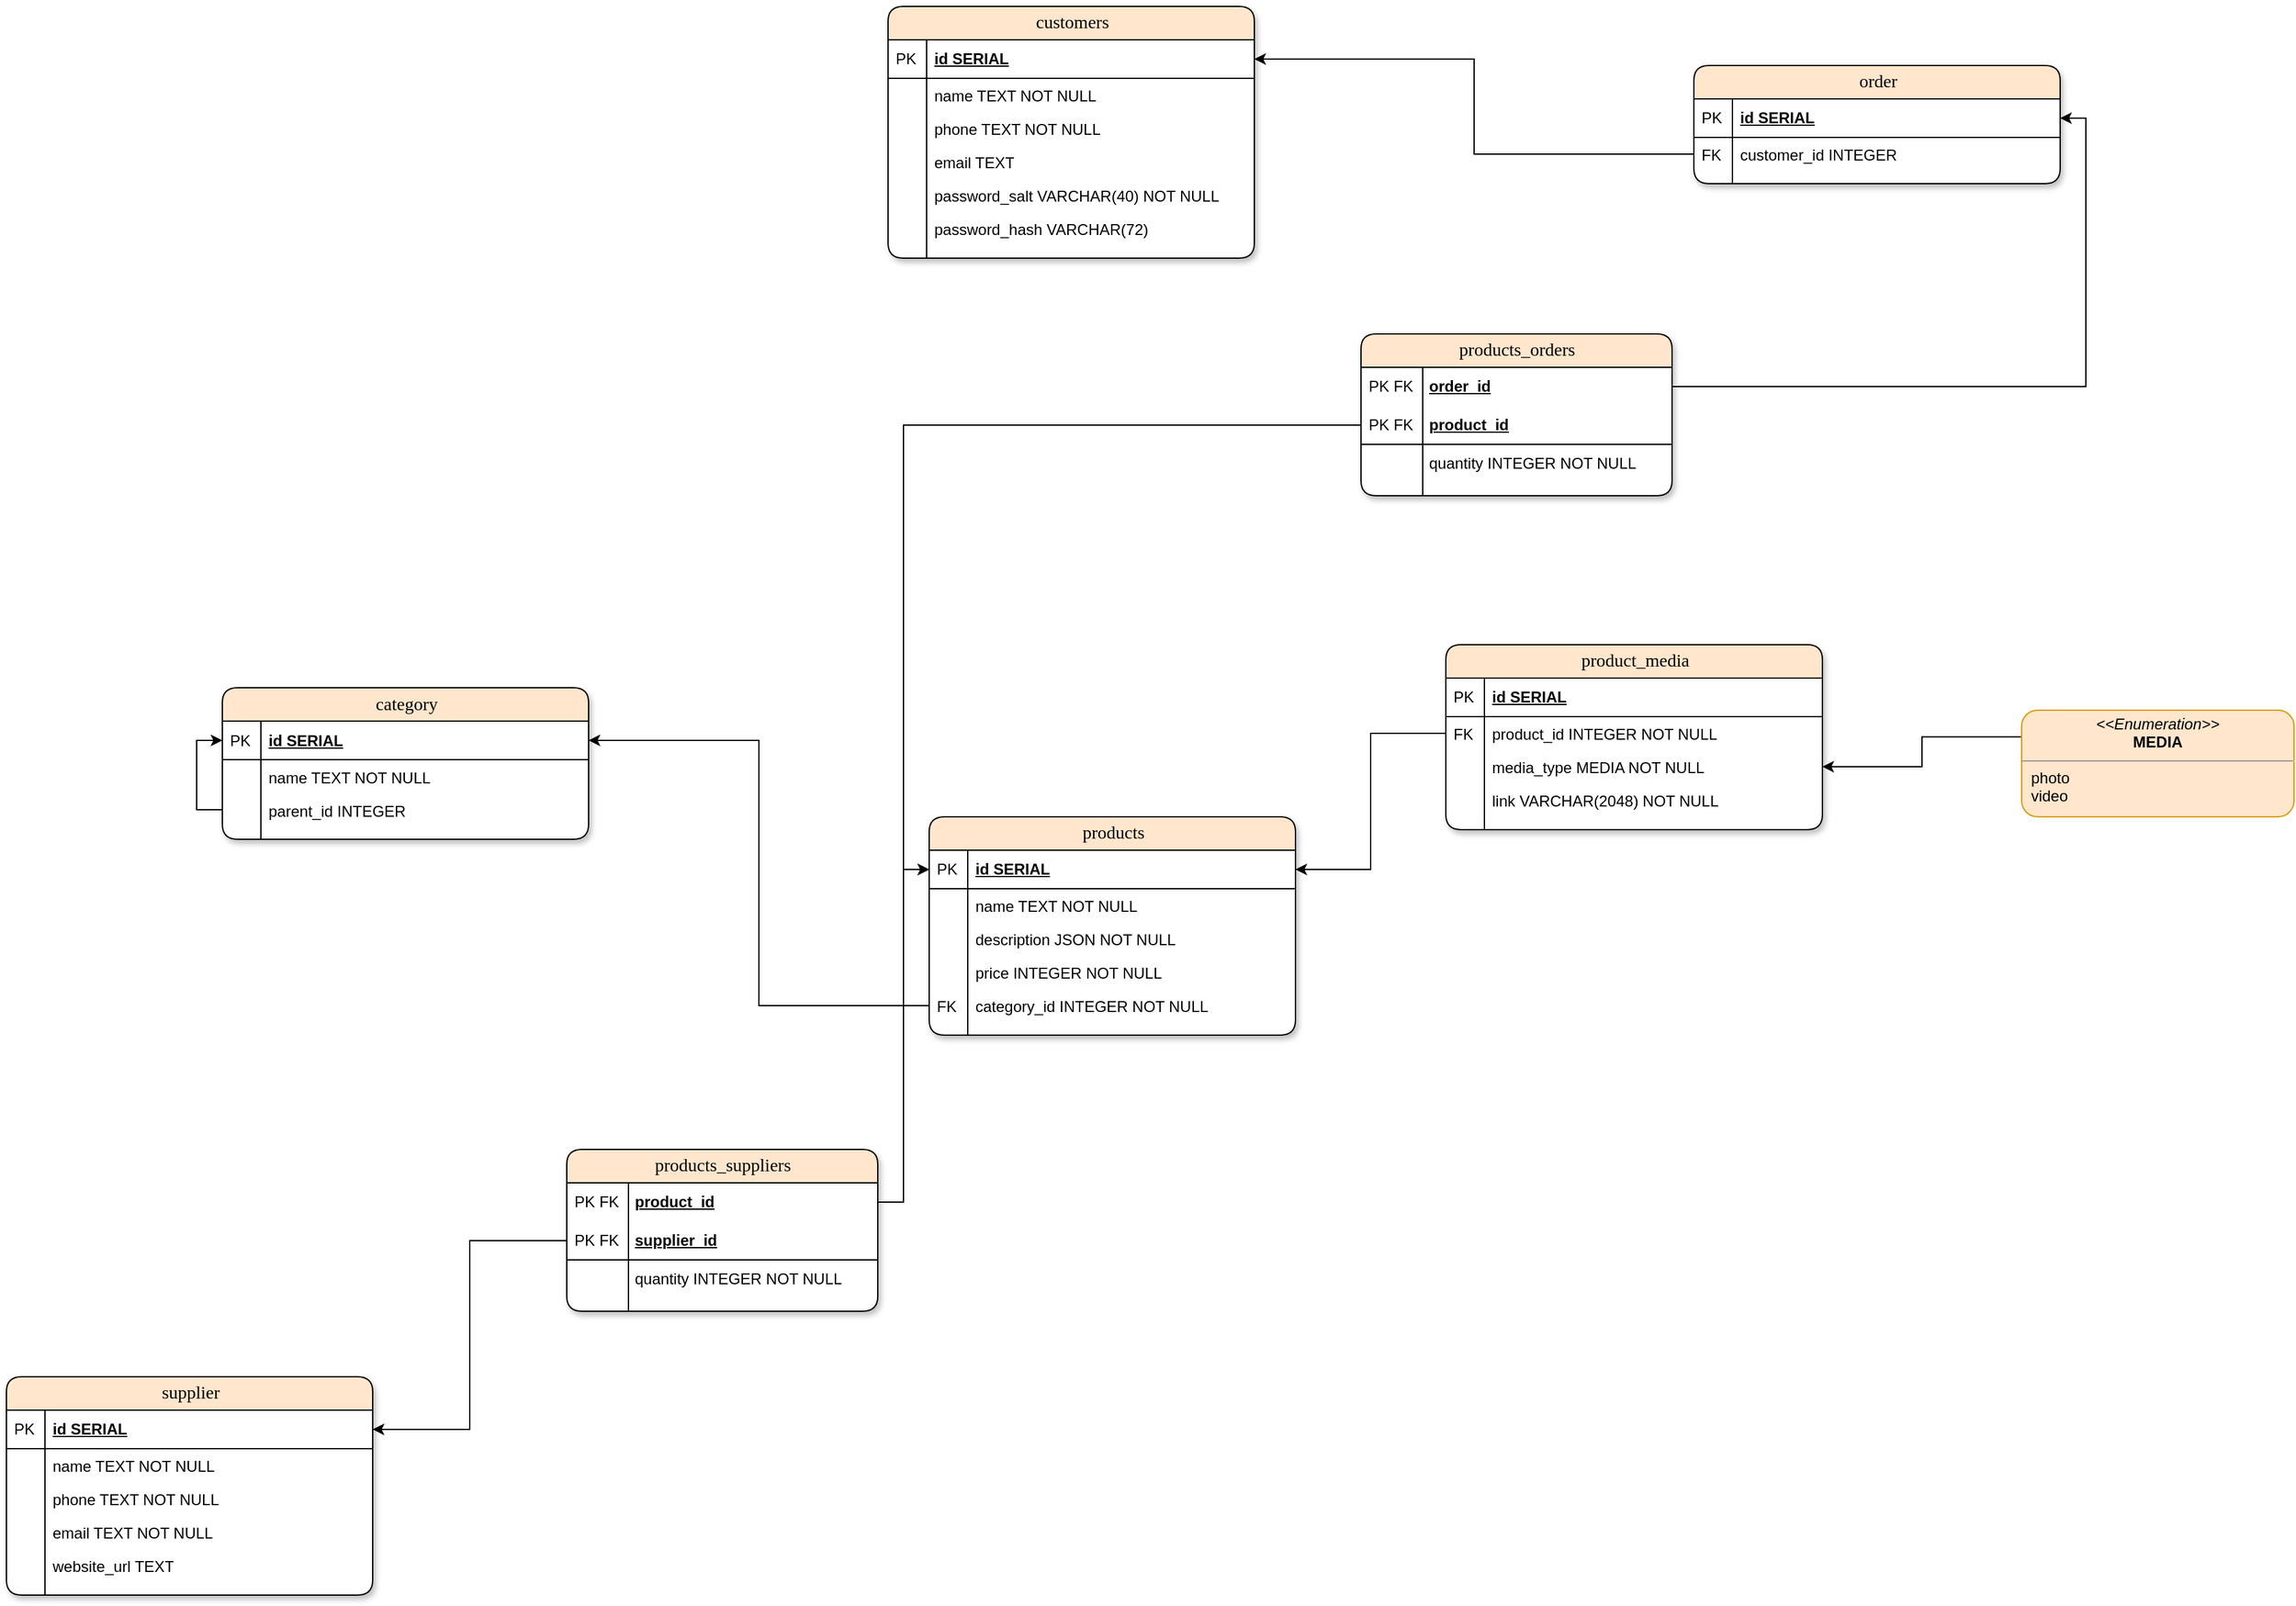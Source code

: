 <mxfile version="15.8.6" type="github">
  <diagram name="Page-1" id="e56a1550-8fbb-45ad-956c-1786394a9013">
    <mxGraphModel dx="1554" dy="946" grid="0" gridSize="10" guides="1" tooltips="1" connect="1" arrows="1" fold="1" page="1" pageScale="1" pageWidth="2000" pageHeight="2000" background="none" math="0" shadow="0">
      <root>
        <mxCell id="0" />
        <mxCell id="1" parent="0" />
        <mxCell id="2e49270ec7c68f3f-80" value="products" style="swimlane;html=1;fontStyle=0;childLayout=stackLayout;horizontal=1;startSize=26;fillColor=#ffe6cc;horizontalStack=0;resizeParent=1;resizeLast=0;collapsible=1;marginBottom=0;swimlaneFillColor=#ffffff;align=center;shadow=1;comic=0;labelBackgroundColor=none;strokeWidth=1;fontFamily=Verdana;fontSize=14;strokeColor=default;rounded=1;sketch=0;glass=0;swimlaneLine=1;" parent="1" vertex="1">
          <mxGeometry x="755" y="721" width="285" height="170" as="geometry" />
        </mxCell>
        <mxCell id="2e49270ec7c68f3f-81" value="id SERIAL" style="shape=partialRectangle;top=0;left=0;right=0;bottom=1;html=1;align=left;verticalAlign=middle;fillColor=none;spacingLeft=34;spacingRight=4;whiteSpace=wrap;overflow=hidden;rotatable=0;points=[[0,0.5],[1,0.5]];portConstraint=eastwest;dropTarget=0;fontStyle=5;rounded=1;" parent="2e49270ec7c68f3f-80" vertex="1">
          <mxGeometry y="26" width="285" height="30" as="geometry" />
        </mxCell>
        <mxCell id="2e49270ec7c68f3f-82" value="PK" style="shape=partialRectangle;top=0;left=0;bottom=0;html=1;fillColor=none;align=left;verticalAlign=middle;spacingLeft=4;spacingRight=4;whiteSpace=wrap;overflow=hidden;rotatable=0;points=[];portConstraint=eastwest;part=1;rounded=1;" parent="2e49270ec7c68f3f-81" vertex="1" connectable="0">
          <mxGeometry width="30" height="30" as="geometry" />
        </mxCell>
        <mxCell id="2e49270ec7c68f3f-83" value="name TEXT NOT NULL" style="shape=partialRectangle;top=0;left=0;right=0;bottom=0;html=1;align=left;verticalAlign=top;fillColor=none;spacingLeft=34;spacingRight=4;whiteSpace=wrap;overflow=hidden;rotatable=0;points=[[0,0.5],[1,0.5]];portConstraint=eastwest;dropTarget=0;rounded=1;" parent="2e49270ec7c68f3f-80" vertex="1">
          <mxGeometry y="56" width="285" height="26" as="geometry" />
        </mxCell>
        <mxCell id="2e49270ec7c68f3f-84" value="" style="shape=partialRectangle;top=0;left=0;bottom=0;html=1;fillColor=none;align=left;verticalAlign=top;spacingLeft=4;spacingRight=4;whiteSpace=wrap;overflow=hidden;rotatable=0;points=[];portConstraint=eastwest;part=1;rounded=1;" parent="2e49270ec7c68f3f-83" vertex="1" connectable="0">
          <mxGeometry width="30" height="26" as="geometry" />
        </mxCell>
        <mxCell id="2e49270ec7c68f3f-85" value="description JSON NOT NULL" style="shape=partialRectangle;top=0;left=0;right=0;bottom=0;html=1;align=left;verticalAlign=top;fillColor=none;spacingLeft=34;spacingRight=4;whiteSpace=wrap;overflow=hidden;rotatable=0;points=[[0,0.5],[1,0.5]];portConstraint=eastwest;dropTarget=0;rounded=1;" parent="2e49270ec7c68f3f-80" vertex="1">
          <mxGeometry y="82" width="285" height="26" as="geometry" />
        </mxCell>
        <mxCell id="2e49270ec7c68f3f-86" value="" style="shape=partialRectangle;top=0;left=0;bottom=0;html=1;fillColor=none;align=left;verticalAlign=top;spacingLeft=4;spacingRight=4;whiteSpace=wrap;overflow=hidden;rotatable=0;points=[];portConstraint=eastwest;part=1;rounded=1;" parent="2e49270ec7c68f3f-85" vertex="1" connectable="0">
          <mxGeometry width="30" height="26" as="geometry" />
        </mxCell>
        <mxCell id="2e49270ec7c68f3f-87" value="price INTEGER NOT NULL" style="shape=partialRectangle;top=0;left=0;right=0;bottom=0;html=1;align=left;verticalAlign=top;fillColor=none;spacingLeft=34;spacingRight=4;whiteSpace=wrap;overflow=hidden;rotatable=0;points=[[0,0.5],[1,0.5]];portConstraint=eastwest;dropTarget=0;rounded=1;" parent="2e49270ec7c68f3f-80" vertex="1">
          <mxGeometry y="108" width="285" height="26" as="geometry" />
        </mxCell>
        <mxCell id="2e49270ec7c68f3f-88" value="" style="shape=partialRectangle;top=0;left=0;bottom=0;html=1;fillColor=none;align=left;verticalAlign=top;spacingLeft=4;spacingRight=4;whiteSpace=wrap;overflow=hidden;rotatable=0;points=[];portConstraint=eastwest;part=1;rounded=1;" parent="2e49270ec7c68f3f-87" vertex="1" connectable="0">
          <mxGeometry width="30" height="26" as="geometry" />
        </mxCell>
        <mxCell id="dMUp6H3SG2-F3wlHeGuU-36" value="category_id INTEGER NOT NULL" style="shape=partialRectangle;top=0;left=0;right=0;bottom=0;html=1;align=left;verticalAlign=top;fillColor=none;spacingLeft=34;spacingRight=4;whiteSpace=wrap;overflow=hidden;rotatable=0;points=[[0,0.5],[1,0.5]];portConstraint=eastwest;dropTarget=0;rounded=1;" parent="2e49270ec7c68f3f-80" vertex="1">
          <mxGeometry y="134" width="285" height="26" as="geometry" />
        </mxCell>
        <mxCell id="dMUp6H3SG2-F3wlHeGuU-37" value="FK" style="shape=partialRectangle;top=0;left=0;bottom=0;html=1;fillColor=none;align=left;verticalAlign=top;spacingLeft=4;spacingRight=4;whiteSpace=wrap;overflow=hidden;rotatable=0;points=[];portConstraint=eastwest;part=1;rounded=1;" parent="dMUp6H3SG2-F3wlHeGuU-36" vertex="1" connectable="0">
          <mxGeometry width="30" height="26" as="geometry" />
        </mxCell>
        <mxCell id="2e49270ec7c68f3f-89" value="" style="shape=partialRectangle;top=0;left=0;right=0;bottom=0;html=1;align=left;verticalAlign=top;fillColor=none;spacingLeft=34;spacingRight=4;whiteSpace=wrap;overflow=hidden;rotatable=0;points=[[0,0.5],[1,0.5]];portConstraint=eastwest;dropTarget=0;rounded=1;" parent="2e49270ec7c68f3f-80" vertex="1">
          <mxGeometry y="160" width="285" height="10" as="geometry" />
        </mxCell>
        <mxCell id="2e49270ec7c68f3f-90" value="" style="shape=partialRectangle;top=0;left=0;bottom=0;html=1;fillColor=none;align=left;verticalAlign=top;spacingLeft=4;spacingRight=4;whiteSpace=wrap;overflow=hidden;rotatable=0;points=[];portConstraint=eastwest;part=1;rounded=1;" parent="2e49270ec7c68f3f-89" vertex="1" connectable="0">
          <mxGeometry width="30" height="10" as="geometry" />
        </mxCell>
        <mxCell id="dMUp6H3SG2-F3wlHeGuU-1" value="product_media" style="swimlane;html=1;fontStyle=0;childLayout=stackLayout;horizontal=1;startSize=26;fillColor=#ffe6cc;horizontalStack=0;resizeParent=1;resizeLast=0;collapsible=1;marginBottom=0;swimlaneFillColor=#ffffff;align=center;shadow=1;comic=0;labelBackgroundColor=none;strokeWidth=1;fontFamily=Verdana;fontSize=14;strokeColor=default;rounded=1;sketch=0;glass=0;swimlaneLine=1;" parent="1" vertex="1">
          <mxGeometry x="1157" y="587" width="293" height="144" as="geometry" />
        </mxCell>
        <mxCell id="dMUp6H3SG2-F3wlHeGuU-2" value="id SERIAL" style="shape=partialRectangle;top=0;left=0;right=0;bottom=1;html=1;align=left;verticalAlign=middle;fillColor=none;spacingLeft=34;spacingRight=4;whiteSpace=wrap;overflow=hidden;rotatable=0;points=[[0,0.5],[1,0.5]];portConstraint=eastwest;dropTarget=0;fontStyle=5;rounded=1;" parent="dMUp6H3SG2-F3wlHeGuU-1" vertex="1">
          <mxGeometry y="26" width="293" height="30" as="geometry" />
        </mxCell>
        <mxCell id="dMUp6H3SG2-F3wlHeGuU-3" value="PK" style="shape=partialRectangle;top=0;left=0;bottom=0;html=1;fillColor=none;align=left;verticalAlign=middle;spacingLeft=4;spacingRight=4;whiteSpace=wrap;overflow=hidden;rotatable=0;points=[];portConstraint=eastwest;part=1;rounded=1;" parent="dMUp6H3SG2-F3wlHeGuU-2" vertex="1" connectable="0">
          <mxGeometry width="30" height="30" as="geometry" />
        </mxCell>
        <mxCell id="dMUp6H3SG2-F3wlHeGuU-4" value="product_id INTEGER NOT NULL" style="shape=partialRectangle;top=0;left=0;right=0;bottom=0;html=1;align=left;verticalAlign=top;fillColor=none;spacingLeft=34;spacingRight=4;whiteSpace=wrap;overflow=hidden;rotatable=0;points=[[0,0.5],[1,0.5]];portConstraint=eastwest;dropTarget=0;rounded=1;" parent="dMUp6H3SG2-F3wlHeGuU-1" vertex="1">
          <mxGeometry y="56" width="293" height="26" as="geometry" />
        </mxCell>
        <mxCell id="dMUp6H3SG2-F3wlHeGuU-5" value="FK" style="shape=partialRectangle;top=0;left=0;bottom=0;html=1;fillColor=none;align=left;verticalAlign=top;spacingLeft=4;spacingRight=4;whiteSpace=wrap;overflow=hidden;rotatable=0;points=[];portConstraint=eastwest;part=1;rounded=1;" parent="dMUp6H3SG2-F3wlHeGuU-4" vertex="1" connectable="0">
          <mxGeometry width="30" height="26" as="geometry" />
        </mxCell>
        <mxCell id="dMUp6H3SG2-F3wlHeGuU-6" value="media_type MEDIA NOT NULL" style="shape=partialRectangle;top=0;left=0;right=0;bottom=0;html=1;align=left;verticalAlign=top;fillColor=none;spacingLeft=34;spacingRight=4;whiteSpace=wrap;overflow=hidden;rotatable=0;points=[[0,0.5],[1,0.5]];portConstraint=eastwest;dropTarget=0;rounded=1;" parent="dMUp6H3SG2-F3wlHeGuU-1" vertex="1">
          <mxGeometry y="82" width="293" height="26" as="geometry" />
        </mxCell>
        <mxCell id="dMUp6H3SG2-F3wlHeGuU-7" value="" style="shape=partialRectangle;top=0;left=0;bottom=0;html=1;fillColor=none;align=left;verticalAlign=top;spacingLeft=4;spacingRight=4;whiteSpace=wrap;overflow=hidden;rotatable=0;points=[];portConstraint=eastwest;part=1;rounded=1;" parent="dMUp6H3SG2-F3wlHeGuU-6" vertex="1" connectable="0">
          <mxGeometry width="30" height="26" as="geometry" />
        </mxCell>
        <mxCell id="dMUp6H3SG2-F3wlHeGuU-8" value="link VARCHAR(2048) NOT NULL" style="shape=partialRectangle;top=0;left=0;right=0;bottom=0;html=1;align=left;verticalAlign=top;fillColor=none;spacingLeft=34;spacingRight=4;whiteSpace=wrap;overflow=hidden;rotatable=0;points=[[0,0.5],[1,0.5]];portConstraint=eastwest;dropTarget=0;rounded=1;" parent="dMUp6H3SG2-F3wlHeGuU-1" vertex="1">
          <mxGeometry y="108" width="293" height="26" as="geometry" />
        </mxCell>
        <mxCell id="dMUp6H3SG2-F3wlHeGuU-9" value="" style="shape=partialRectangle;top=0;left=0;bottom=0;html=1;fillColor=none;align=left;verticalAlign=top;spacingLeft=4;spacingRight=4;whiteSpace=wrap;overflow=hidden;rotatable=0;points=[];portConstraint=eastwest;part=1;rounded=1;" parent="dMUp6H3SG2-F3wlHeGuU-8" vertex="1" connectable="0">
          <mxGeometry width="30" height="26" as="geometry" />
        </mxCell>
        <mxCell id="dMUp6H3SG2-F3wlHeGuU-10" value="" style="shape=partialRectangle;top=0;left=0;right=0;bottom=0;html=1;align=left;verticalAlign=top;fillColor=none;spacingLeft=34;spacingRight=4;whiteSpace=wrap;overflow=hidden;rotatable=0;points=[[0,0.5],[1,0.5]];portConstraint=eastwest;dropTarget=0;rounded=1;" parent="dMUp6H3SG2-F3wlHeGuU-1" vertex="1">
          <mxGeometry y="134" width="293" height="10" as="geometry" />
        </mxCell>
        <mxCell id="dMUp6H3SG2-F3wlHeGuU-11" value="" style="shape=partialRectangle;top=0;left=0;bottom=0;html=1;fillColor=none;align=left;verticalAlign=top;spacingLeft=4;spacingRight=4;whiteSpace=wrap;overflow=hidden;rotatable=0;points=[];portConstraint=eastwest;part=1;rounded=1;" parent="dMUp6H3SG2-F3wlHeGuU-10" vertex="1" connectable="0">
          <mxGeometry width="30" height="10" as="geometry" />
        </mxCell>
        <mxCell id="dMUp6H3SG2-F3wlHeGuU-12" style="edgeStyle=orthogonalEdgeStyle;rounded=0;orthogonalLoop=1;jettySize=auto;html=1;entryX=1;entryY=0.5;entryDx=0;entryDy=0;" parent="1" source="dMUp6H3SG2-F3wlHeGuU-4" target="2e49270ec7c68f3f-81" edge="1">
          <mxGeometry relative="1" as="geometry" />
        </mxCell>
        <mxCell id="RqXeCktDRXYDU_bv1FI9-29" style="edgeStyle=orthogonalEdgeStyle;rounded=0;orthogonalLoop=1;jettySize=auto;html=1;entryX=1;entryY=0.5;entryDx=0;entryDy=0;exitX=0;exitY=0.25;exitDx=0;exitDy=0;" edge="1" parent="1" source="dMUp6H3SG2-F3wlHeGuU-17" target="dMUp6H3SG2-F3wlHeGuU-6">
          <mxGeometry relative="1" as="geometry" />
        </mxCell>
        <mxCell id="dMUp6H3SG2-F3wlHeGuU-17" value="&lt;p style=&quot;margin: 0px ; margin-top: 4px ; text-align: center&quot;&gt;&lt;i&gt;&amp;lt;&amp;lt;Enumeration&amp;gt;&amp;gt;&lt;/i&gt;&lt;br&gt;&lt;b&gt;MEDIA&lt;/b&gt;&lt;/p&gt;&lt;hr size=&quot;1&quot;&gt;&lt;p style=&quot;margin: 0px ; margin-left: 4px&quot;&gt;&lt;span style=&quot;white-space: pre&quot;&gt; &lt;/span&gt;photo&lt;br&gt;&lt;span style=&quot;white-space: pre&quot;&gt; &lt;/span&gt;video&lt;/p&gt;" style="verticalAlign=top;align=left;overflow=fill;fontSize=12;fontFamily=Helvetica;html=1;sketch=0;rounded=1;fillColor=#ffe6cc;strokeColor=#d79b00;" parent="1" vertex="1">
          <mxGeometry x="1605" y="638" width="212" height="83" as="geometry" />
        </mxCell>
        <mxCell id="dMUp6H3SG2-F3wlHeGuU-19" value="customers" style="swimlane;html=1;fontStyle=0;childLayout=stackLayout;horizontal=1;startSize=26;fillColor=#ffe6cc;horizontalStack=0;resizeParent=1;resizeLast=0;collapsible=1;marginBottom=0;swimlaneFillColor=#ffffff;align=center;shadow=1;comic=0;labelBackgroundColor=none;strokeWidth=1;fontFamily=Verdana;fontSize=14;strokeColor=default;rounded=1;sketch=0;glass=0;swimlaneLine=1;" parent="1" vertex="1">
          <mxGeometry x="723" y="90" width="285" height="196" as="geometry" />
        </mxCell>
        <mxCell id="dMUp6H3SG2-F3wlHeGuU-20" value="id SERIAL" style="shape=partialRectangle;top=0;left=0;right=0;bottom=1;html=1;align=left;verticalAlign=middle;fillColor=none;spacingLeft=34;spacingRight=4;whiteSpace=wrap;overflow=hidden;rotatable=0;points=[[0,0.5],[1,0.5]];portConstraint=eastwest;dropTarget=0;fontStyle=5;rounded=1;" parent="dMUp6H3SG2-F3wlHeGuU-19" vertex="1">
          <mxGeometry y="26" width="285" height="30" as="geometry" />
        </mxCell>
        <mxCell id="dMUp6H3SG2-F3wlHeGuU-21" value="PK" style="shape=partialRectangle;top=0;left=0;bottom=0;html=1;fillColor=none;align=left;verticalAlign=middle;spacingLeft=4;spacingRight=4;whiteSpace=wrap;overflow=hidden;rotatable=0;points=[];portConstraint=eastwest;part=1;rounded=1;" parent="dMUp6H3SG2-F3wlHeGuU-20" vertex="1" connectable="0">
          <mxGeometry width="30" height="30" as="geometry" />
        </mxCell>
        <mxCell id="dMUp6H3SG2-F3wlHeGuU-22" value="name TEXT NOT NULL" style="shape=partialRectangle;top=0;left=0;right=0;bottom=0;html=1;align=left;verticalAlign=top;fillColor=none;spacingLeft=34;spacingRight=4;whiteSpace=wrap;overflow=hidden;rotatable=0;points=[[0,0.5],[1,0.5]];portConstraint=eastwest;dropTarget=0;rounded=1;" parent="dMUp6H3SG2-F3wlHeGuU-19" vertex="1">
          <mxGeometry y="56" width="285" height="26" as="geometry" />
        </mxCell>
        <mxCell id="dMUp6H3SG2-F3wlHeGuU-23" value="" style="shape=partialRectangle;top=0;left=0;bottom=0;html=1;fillColor=none;align=left;verticalAlign=top;spacingLeft=4;spacingRight=4;whiteSpace=wrap;overflow=hidden;rotatable=0;points=[];portConstraint=eastwest;part=1;rounded=1;" parent="dMUp6H3SG2-F3wlHeGuU-22" vertex="1" connectable="0">
          <mxGeometry width="30" height="26" as="geometry" />
        </mxCell>
        <mxCell id="dMUp6H3SG2-F3wlHeGuU-24" value="phone TEXT NOT NULL" style="shape=partialRectangle;top=0;left=0;right=0;bottom=0;html=1;align=left;verticalAlign=top;fillColor=none;spacingLeft=34;spacingRight=4;whiteSpace=wrap;overflow=hidden;rotatable=0;points=[[0,0.5],[1,0.5]];portConstraint=eastwest;dropTarget=0;rounded=1;" parent="dMUp6H3SG2-F3wlHeGuU-19" vertex="1">
          <mxGeometry y="82" width="285" height="26" as="geometry" />
        </mxCell>
        <mxCell id="dMUp6H3SG2-F3wlHeGuU-25" value="" style="shape=partialRectangle;top=0;left=0;bottom=0;html=1;fillColor=none;align=left;verticalAlign=top;spacingLeft=4;spacingRight=4;whiteSpace=wrap;overflow=hidden;rotatable=0;points=[];portConstraint=eastwest;part=1;rounded=1;" parent="dMUp6H3SG2-F3wlHeGuU-24" vertex="1" connectable="0">
          <mxGeometry width="30" height="26" as="geometry" />
        </mxCell>
        <mxCell id="dMUp6H3SG2-F3wlHeGuU-26" value="email TEXT" style="shape=partialRectangle;top=0;left=0;right=0;bottom=0;html=1;align=left;verticalAlign=top;fillColor=none;spacingLeft=34;spacingRight=4;whiteSpace=wrap;overflow=hidden;rotatable=0;points=[[0,0.5],[1,0.5]];portConstraint=eastwest;dropTarget=0;rounded=1;" parent="dMUp6H3SG2-F3wlHeGuU-19" vertex="1">
          <mxGeometry y="108" width="285" height="26" as="geometry" />
        </mxCell>
        <mxCell id="dMUp6H3SG2-F3wlHeGuU-27" value="" style="shape=partialRectangle;top=0;left=0;bottom=0;html=1;fillColor=none;align=left;verticalAlign=top;spacingLeft=4;spacingRight=4;whiteSpace=wrap;overflow=hidden;rotatable=0;points=[];portConstraint=eastwest;part=1;rounded=1;" parent="dMUp6H3SG2-F3wlHeGuU-26" vertex="1" connectable="0">
          <mxGeometry width="30" height="26" as="geometry" />
        </mxCell>
        <mxCell id="RqXeCktDRXYDU_bv1FI9-54" value="password_salt VARCHAR(40) NOT NULL" style="shape=partialRectangle;top=0;left=0;right=0;bottom=0;html=1;align=left;verticalAlign=top;fillColor=none;spacingLeft=34;spacingRight=4;whiteSpace=wrap;overflow=hidden;rotatable=0;points=[[0,0.5],[1,0.5]];portConstraint=eastwest;dropTarget=0;rounded=1;" vertex="1" parent="dMUp6H3SG2-F3wlHeGuU-19">
          <mxGeometry y="134" width="285" height="26" as="geometry" />
        </mxCell>
        <mxCell id="RqXeCktDRXYDU_bv1FI9-55" value="" style="shape=partialRectangle;top=0;left=0;bottom=0;html=1;fillColor=none;align=left;verticalAlign=top;spacingLeft=4;spacingRight=4;whiteSpace=wrap;overflow=hidden;rotatable=0;points=[];portConstraint=eastwest;part=1;rounded=1;" vertex="1" connectable="0" parent="RqXeCktDRXYDU_bv1FI9-54">
          <mxGeometry width="30" height="26" as="geometry" />
        </mxCell>
        <mxCell id="RqXeCktDRXYDU_bv1FI9-52" value="password_hash VARCHAR(72)" style="shape=partialRectangle;top=0;left=0;right=0;bottom=0;html=1;align=left;verticalAlign=top;fillColor=none;spacingLeft=34;spacingRight=4;whiteSpace=wrap;overflow=hidden;rotatable=0;points=[[0,0.5],[1,0.5]];portConstraint=eastwest;dropTarget=0;rounded=1;" vertex="1" parent="dMUp6H3SG2-F3wlHeGuU-19">
          <mxGeometry y="160" width="285" height="26" as="geometry" />
        </mxCell>
        <mxCell id="RqXeCktDRXYDU_bv1FI9-53" value="" style="shape=partialRectangle;top=0;left=0;bottom=0;html=1;fillColor=none;align=left;verticalAlign=top;spacingLeft=4;spacingRight=4;whiteSpace=wrap;overflow=hidden;rotatable=0;points=[];portConstraint=eastwest;part=1;rounded=1;" vertex="1" connectable="0" parent="RqXeCktDRXYDU_bv1FI9-52">
          <mxGeometry width="30" height="26" as="geometry" />
        </mxCell>
        <mxCell id="dMUp6H3SG2-F3wlHeGuU-28" value="" style="shape=partialRectangle;top=0;left=0;right=0;bottom=0;html=1;align=left;verticalAlign=top;fillColor=none;spacingLeft=34;spacingRight=4;whiteSpace=wrap;overflow=hidden;rotatable=0;points=[[0,0.5],[1,0.5]];portConstraint=eastwest;dropTarget=0;rounded=1;" parent="dMUp6H3SG2-F3wlHeGuU-19" vertex="1">
          <mxGeometry y="186" width="285" height="10" as="geometry" />
        </mxCell>
        <mxCell id="dMUp6H3SG2-F3wlHeGuU-29" value="" style="shape=partialRectangle;top=0;left=0;bottom=0;html=1;fillColor=none;align=left;verticalAlign=top;spacingLeft=4;spacingRight=4;whiteSpace=wrap;overflow=hidden;rotatable=0;points=[];portConstraint=eastwest;part=1;rounded=1;" parent="dMUp6H3SG2-F3wlHeGuU-28" vertex="1" connectable="0">
          <mxGeometry width="30" height="10" as="geometry" />
        </mxCell>
        <mxCell id="dMUp6H3SG2-F3wlHeGuU-51" value="category" style="swimlane;html=1;fontStyle=0;childLayout=stackLayout;horizontal=1;startSize=26;fillColor=#ffe6cc;horizontalStack=0;resizeParent=1;resizeLast=0;collapsible=1;marginBottom=0;swimlaneFillColor=#ffffff;align=center;shadow=1;comic=0;labelBackgroundColor=none;strokeWidth=1;fontFamily=Verdana;fontSize=14;strokeColor=default;rounded=1;sketch=0;glass=0;swimlaneLine=1;" parent="1" vertex="1">
          <mxGeometry x="205" y="620.5" width="285" height="118" as="geometry" />
        </mxCell>
        <mxCell id="dMUp6H3SG2-F3wlHeGuU-52" value="id SERIAL" style="shape=partialRectangle;top=0;left=0;right=0;bottom=1;html=1;align=left;verticalAlign=middle;fillColor=none;spacingLeft=34;spacingRight=4;whiteSpace=wrap;overflow=hidden;rotatable=0;points=[[0,0.5],[1,0.5]];portConstraint=eastwest;dropTarget=0;fontStyle=5;rounded=1;" parent="dMUp6H3SG2-F3wlHeGuU-51" vertex="1">
          <mxGeometry y="26" width="285" height="30" as="geometry" />
        </mxCell>
        <mxCell id="dMUp6H3SG2-F3wlHeGuU-53" value="PK" style="shape=partialRectangle;top=0;left=0;bottom=0;html=1;fillColor=none;align=left;verticalAlign=middle;spacingLeft=4;spacingRight=4;whiteSpace=wrap;overflow=hidden;rotatable=0;points=[];portConstraint=eastwest;part=1;rounded=1;" parent="dMUp6H3SG2-F3wlHeGuU-52" vertex="1" connectable="0">
          <mxGeometry width="30" height="30" as="geometry" />
        </mxCell>
        <mxCell id="dMUp6H3SG2-F3wlHeGuU-54" value="name TEXT NOT NULL" style="shape=partialRectangle;top=0;left=0;right=0;bottom=0;html=1;align=left;verticalAlign=top;fillColor=none;spacingLeft=34;spacingRight=4;whiteSpace=wrap;overflow=hidden;rotatable=0;points=[[0,0.5],[1,0.5]];portConstraint=eastwest;dropTarget=0;rounded=1;" parent="dMUp6H3SG2-F3wlHeGuU-51" vertex="1">
          <mxGeometry y="56" width="285" height="26" as="geometry" />
        </mxCell>
        <mxCell id="dMUp6H3SG2-F3wlHeGuU-55" value="" style="shape=partialRectangle;top=0;left=0;bottom=0;html=1;fillColor=none;align=left;verticalAlign=top;spacingLeft=4;spacingRight=4;whiteSpace=wrap;overflow=hidden;rotatable=0;points=[];portConstraint=eastwest;part=1;rounded=1;" parent="dMUp6H3SG2-F3wlHeGuU-54" vertex="1" connectable="0">
          <mxGeometry width="30" height="26" as="geometry" />
        </mxCell>
        <mxCell id="dMUp6H3SG2-F3wlHeGuU-67" style="edgeStyle=orthogonalEdgeStyle;rounded=0;orthogonalLoop=1;jettySize=auto;html=1;entryX=0;entryY=0.5;entryDx=0;entryDy=0;" parent="dMUp6H3SG2-F3wlHeGuU-51" source="dMUp6H3SG2-F3wlHeGuU-64" target="dMUp6H3SG2-F3wlHeGuU-52" edge="1">
          <mxGeometry relative="1" as="geometry" />
        </mxCell>
        <mxCell id="dMUp6H3SG2-F3wlHeGuU-64" value="parent_id INTEGER" style="shape=partialRectangle;top=0;left=0;right=0;bottom=0;html=1;align=left;verticalAlign=top;fillColor=none;spacingLeft=34;spacingRight=4;whiteSpace=wrap;overflow=hidden;rotatable=0;points=[[0,0.5],[1,0.5]];portConstraint=eastwest;dropTarget=0;rounded=1;" parent="dMUp6H3SG2-F3wlHeGuU-51" vertex="1">
          <mxGeometry y="82" width="285" height="26" as="geometry" />
        </mxCell>
        <mxCell id="dMUp6H3SG2-F3wlHeGuU-65" value="" style="shape=partialRectangle;top=0;left=0;bottom=0;html=1;fillColor=none;align=left;verticalAlign=top;spacingLeft=4;spacingRight=4;whiteSpace=wrap;overflow=hidden;rotatable=0;points=[];portConstraint=eastwest;part=1;rounded=1;" parent="dMUp6H3SG2-F3wlHeGuU-64" vertex="1" connectable="0">
          <mxGeometry width="30" height="26" as="geometry" />
        </mxCell>
        <mxCell id="RqXeCktDRXYDU_bv1FI9-7" value="" style="shape=partialRectangle;top=0;left=0;right=0;bottom=0;html=1;align=left;verticalAlign=top;fillColor=none;spacingLeft=34;spacingRight=4;whiteSpace=wrap;overflow=hidden;rotatable=0;points=[[0,0.5],[1,0.5]];portConstraint=eastwest;dropTarget=0;rounded=1;" vertex="1" parent="dMUp6H3SG2-F3wlHeGuU-51">
          <mxGeometry y="108" width="285" height="10" as="geometry" />
        </mxCell>
        <mxCell id="RqXeCktDRXYDU_bv1FI9-8" value="" style="shape=partialRectangle;top=0;left=0;bottom=0;html=1;fillColor=none;align=left;verticalAlign=top;spacingLeft=4;spacingRight=4;whiteSpace=wrap;overflow=hidden;rotatable=0;points=[];portConstraint=eastwest;part=1;rounded=1;" vertex="1" connectable="0" parent="RqXeCktDRXYDU_bv1FI9-7">
          <mxGeometry width="30" height="10" as="geometry" />
        </mxCell>
        <mxCell id="dMUp6H3SG2-F3wlHeGuU-66" style="edgeStyle=orthogonalEdgeStyle;rounded=0;orthogonalLoop=1;jettySize=auto;html=1;entryX=1;entryY=0.5;entryDx=0;entryDy=0;" parent="1" source="dMUp6H3SG2-F3wlHeGuU-36" target="dMUp6H3SG2-F3wlHeGuU-52" edge="1">
          <mxGeometry relative="1" as="geometry" />
        </mxCell>
        <mxCell id="dMUp6H3SG2-F3wlHeGuU-68" value="order" style="swimlane;html=1;fontStyle=0;childLayout=stackLayout;horizontal=1;startSize=26;fillColor=#ffe6cc;horizontalStack=0;resizeParent=1;resizeLast=0;collapsible=1;marginBottom=0;swimlaneFillColor=#ffffff;align=center;shadow=1;comic=0;labelBackgroundColor=none;strokeWidth=1;fontFamily=Verdana;fontSize=14;strokeColor=default;rounded=1;sketch=0;glass=0;swimlaneLine=1;" parent="1" vertex="1">
          <mxGeometry x="1350" y="136" width="285" height="92" as="geometry" />
        </mxCell>
        <mxCell id="dMUp6H3SG2-F3wlHeGuU-69" value="id SERIAL" style="shape=partialRectangle;top=0;left=0;right=0;bottom=1;html=1;align=left;verticalAlign=middle;fillColor=none;spacingLeft=34;spacingRight=4;whiteSpace=wrap;overflow=hidden;rotatable=0;points=[[0,0.5],[1,0.5]];portConstraint=eastwest;dropTarget=0;fontStyle=5;rounded=1;" parent="dMUp6H3SG2-F3wlHeGuU-68" vertex="1">
          <mxGeometry y="26" width="285" height="30" as="geometry" />
        </mxCell>
        <mxCell id="dMUp6H3SG2-F3wlHeGuU-70" value="PK" style="shape=partialRectangle;top=0;left=0;bottom=0;html=1;fillColor=none;align=left;verticalAlign=middle;spacingLeft=4;spacingRight=4;whiteSpace=wrap;overflow=hidden;rotatable=0;points=[];portConstraint=eastwest;part=1;rounded=1;" parent="dMUp6H3SG2-F3wlHeGuU-69" vertex="1" connectable="0">
          <mxGeometry width="30" height="30" as="geometry" />
        </mxCell>
        <mxCell id="dMUp6H3SG2-F3wlHeGuU-71" value="customer_id INTEGER" style="shape=partialRectangle;top=0;left=0;right=0;bottom=0;html=1;align=left;verticalAlign=top;fillColor=none;spacingLeft=34;spacingRight=4;whiteSpace=wrap;overflow=hidden;rotatable=0;points=[[0,0.5],[1,0.5]];portConstraint=eastwest;dropTarget=0;rounded=1;" parent="dMUp6H3SG2-F3wlHeGuU-68" vertex="1">
          <mxGeometry y="56" width="285" height="26" as="geometry" />
        </mxCell>
        <mxCell id="dMUp6H3SG2-F3wlHeGuU-72" value="FK" style="shape=partialRectangle;top=0;left=0;bottom=0;html=1;fillColor=none;align=left;verticalAlign=top;spacingLeft=4;spacingRight=4;whiteSpace=wrap;overflow=hidden;rotatable=0;points=[];portConstraint=eastwest;part=1;rounded=1;" parent="dMUp6H3SG2-F3wlHeGuU-71" vertex="1" connectable="0">
          <mxGeometry width="30" height="26" as="geometry" />
        </mxCell>
        <mxCell id="RqXeCktDRXYDU_bv1FI9-5" value="" style="shape=partialRectangle;top=0;left=0;right=0;bottom=0;html=1;align=left;verticalAlign=top;fillColor=none;spacingLeft=34;spacingRight=4;whiteSpace=wrap;overflow=hidden;rotatable=0;points=[[0,0.5],[1,0.5]];portConstraint=eastwest;dropTarget=0;rounded=1;" vertex="1" parent="dMUp6H3SG2-F3wlHeGuU-68">
          <mxGeometry y="82" width="285" height="10" as="geometry" />
        </mxCell>
        <mxCell id="RqXeCktDRXYDU_bv1FI9-6" value="" style="shape=partialRectangle;top=0;left=0;bottom=0;html=1;fillColor=none;align=left;verticalAlign=top;spacingLeft=4;spacingRight=4;whiteSpace=wrap;overflow=hidden;rotatable=0;points=[];portConstraint=eastwest;part=1;rounded=1;" vertex="1" connectable="0" parent="RqXeCktDRXYDU_bv1FI9-5">
          <mxGeometry width="30" height="10" as="geometry" />
        </mxCell>
        <mxCell id="RqXeCktDRXYDU_bv1FI9-9" style="edgeStyle=orthogonalEdgeStyle;rounded=0;orthogonalLoop=1;jettySize=auto;html=1;entryX=1;entryY=0.5;entryDx=0;entryDy=0;" edge="1" parent="1" source="dMUp6H3SG2-F3wlHeGuU-71" target="dMUp6H3SG2-F3wlHeGuU-20">
          <mxGeometry relative="1" as="geometry" />
        </mxCell>
        <mxCell id="RqXeCktDRXYDU_bv1FI9-22" value="products_orders" style="swimlane;html=1;fontStyle=0;childLayout=stackLayout;horizontal=1;startSize=26;fillColor=#ffe6cc;horizontalStack=0;resizeParent=1;resizeLast=0;collapsible=1;marginBottom=0;swimlaneFillColor=#ffffff;align=center;shadow=1;comic=0;labelBackgroundColor=none;strokeWidth=1;fontFamily=Verdana;fontSize=14;strokeColor=default;rounded=1;sketch=0;glass=0;swimlaneLine=1;" vertex="1" parent="1">
          <mxGeometry x="1091" y="345" width="242" height="126" as="geometry" />
        </mxCell>
        <mxCell id="RqXeCktDRXYDU_bv1FI9-23" value="order_id" style="shape=partialRectangle;top=0;left=0;right=0;bottom=1;html=1;align=left;verticalAlign=middle;fillColor=none;spacingLeft=51;spacingRight=4;whiteSpace=wrap;overflow=hidden;rotatable=0;points=[[0,0.5],[1,0.5]];portConstraint=eastwest;dropTarget=0;fontStyle=5;rounded=1;strokeColor=none;" vertex="1" parent="RqXeCktDRXYDU_bv1FI9-22">
          <mxGeometry y="26" width="242" height="30" as="geometry" />
        </mxCell>
        <mxCell id="RqXeCktDRXYDU_bv1FI9-24" value="PK FK" style="shape=partialRectangle;top=0;left=0;bottom=0;html=1;fillColor=none;align=left;verticalAlign=middle;spacingLeft=4;spacingRight=4;whiteSpace=wrap;overflow=hidden;rotatable=0;points=[];portConstraint=eastwest;part=1;rounded=1;strokeColor=default;" vertex="1" connectable="0" parent="RqXeCktDRXYDU_bv1FI9-23">
          <mxGeometry width="48" height="30" as="geometry" />
        </mxCell>
        <mxCell id="RqXeCktDRXYDU_bv1FI9-33" value="product_id" style="shape=partialRectangle;top=0;left=0;right=0;bottom=1;html=1;align=left;verticalAlign=middle;fillColor=none;spacingLeft=51;spacingRight=4;whiteSpace=wrap;overflow=hidden;rotatable=0;points=[[0,0.5],[1,0.5]];portConstraint=eastwest;dropTarget=0;fontStyle=5;rounded=1;strokeColor=default;" vertex="1" parent="RqXeCktDRXYDU_bv1FI9-22">
          <mxGeometry y="56" width="242" height="30" as="geometry" />
        </mxCell>
        <mxCell id="RqXeCktDRXYDU_bv1FI9-34" value="PK FK" style="shape=partialRectangle;top=0;left=0;bottom=1;html=1;fillColor=none;align=left;verticalAlign=middle;spacingLeft=4;spacingRight=4;whiteSpace=wrap;overflow=hidden;rotatable=0;points=[];portConstraint=eastwest;part=1;rounded=1;strokeColor=default;" vertex="1" connectable="0" parent="RqXeCktDRXYDU_bv1FI9-33">
          <mxGeometry width="48" height="30" as="geometry" />
        </mxCell>
        <mxCell id="RqXeCktDRXYDU_bv1FI9-35" value="quantity INTEGER NOT NULL" style="shape=partialRectangle;top=0;left=0;right=0;bottom=1;html=1;align=left;verticalAlign=middle;fillColor=none;spacingLeft=51;spacingRight=4;whiteSpace=wrap;overflow=hidden;rotatable=0;points=[[0,0.5],[1,0.5]];portConstraint=eastwest;dropTarget=0;fontStyle=0;rounded=1;strokeColor=none;" vertex="1" parent="RqXeCktDRXYDU_bv1FI9-22">
          <mxGeometry y="86" width="242" height="30" as="geometry" />
        </mxCell>
        <mxCell id="RqXeCktDRXYDU_bv1FI9-36" value="" style="shape=partialRectangle;top=0;left=0;bottom=0;html=1;fillColor=none;align=left;verticalAlign=middle;spacingLeft=4;spacingRight=4;whiteSpace=wrap;overflow=hidden;rotatable=0;points=[];portConstraint=eastwest;part=1;rounded=1;strokeColor=default;" vertex="1" connectable="0" parent="RqXeCktDRXYDU_bv1FI9-35">
          <mxGeometry width="48" height="30" as="geometry" />
        </mxCell>
        <mxCell id="RqXeCktDRXYDU_bv1FI9-27" value="" style="shape=partialRectangle;top=0;left=0;right=0;bottom=0;html=1;align=left;verticalAlign=top;fillColor=none;spacingLeft=34;spacingRight=4;whiteSpace=wrap;overflow=hidden;rotatable=0;points=[[0,0.5],[1,0.5]];portConstraint=eastwest;dropTarget=0;rounded=1;" vertex="1" parent="RqXeCktDRXYDU_bv1FI9-22">
          <mxGeometry y="116" width="242" height="10" as="geometry" />
        </mxCell>
        <mxCell id="RqXeCktDRXYDU_bv1FI9-28" value="" style="shape=partialRectangle;top=0;left=0;bottom=0;html=1;fillColor=none;align=left;verticalAlign=top;spacingLeft=4;spacingRight=4;whiteSpace=wrap;overflow=hidden;rotatable=0;points=[];portConstraint=eastwest;part=1;rounded=1;" vertex="1" connectable="0" parent="RqXeCktDRXYDU_bv1FI9-27">
          <mxGeometry width="48" height="10" as="geometry" />
        </mxCell>
        <mxCell id="RqXeCktDRXYDU_bv1FI9-37" style="edgeStyle=orthogonalEdgeStyle;rounded=0;orthogonalLoop=1;jettySize=auto;html=1;entryX=1;entryY=0.5;entryDx=0;entryDy=0;" edge="1" parent="1" source="RqXeCktDRXYDU_bv1FI9-23" target="dMUp6H3SG2-F3wlHeGuU-69">
          <mxGeometry relative="1" as="geometry" />
        </mxCell>
        <mxCell id="RqXeCktDRXYDU_bv1FI9-38" style="edgeStyle=orthogonalEdgeStyle;rounded=0;orthogonalLoop=1;jettySize=auto;html=1;entryX=0;entryY=0.5;entryDx=0;entryDy=0;" edge="1" parent="1" source="RqXeCktDRXYDU_bv1FI9-33" target="2e49270ec7c68f3f-81">
          <mxGeometry relative="1" as="geometry" />
        </mxCell>
        <mxCell id="RqXeCktDRXYDU_bv1FI9-56" value="products_suppliers" style="swimlane;html=1;fontStyle=0;childLayout=stackLayout;horizontal=1;startSize=26;fillColor=#ffe6cc;horizontalStack=0;resizeParent=1;resizeLast=0;collapsible=1;marginBottom=0;swimlaneFillColor=#ffffff;align=center;shadow=1;comic=0;labelBackgroundColor=none;strokeWidth=1;fontFamily=Verdana;fontSize=14;strokeColor=default;rounded=1;sketch=0;glass=0;swimlaneLine=1;" vertex="1" parent="1">
          <mxGeometry x="473" y="980" width="242" height="126" as="geometry" />
        </mxCell>
        <mxCell id="RqXeCktDRXYDU_bv1FI9-57" value="product_id" style="shape=partialRectangle;top=0;left=0;right=0;bottom=1;html=1;align=left;verticalAlign=middle;fillColor=none;spacingLeft=51;spacingRight=4;whiteSpace=wrap;overflow=hidden;rotatable=0;points=[[0,0.5],[1,0.5]];portConstraint=eastwest;dropTarget=0;fontStyle=5;rounded=1;strokeColor=none;" vertex="1" parent="RqXeCktDRXYDU_bv1FI9-56">
          <mxGeometry y="26" width="242" height="30" as="geometry" />
        </mxCell>
        <mxCell id="RqXeCktDRXYDU_bv1FI9-58" value="PK FK" style="shape=partialRectangle;top=0;left=0;bottom=0;html=1;fillColor=none;align=left;verticalAlign=middle;spacingLeft=4;spacingRight=4;whiteSpace=wrap;overflow=hidden;rotatable=0;points=[];portConstraint=eastwest;part=1;rounded=1;strokeColor=default;" vertex="1" connectable="0" parent="RqXeCktDRXYDU_bv1FI9-57">
          <mxGeometry width="48" height="30" as="geometry" />
        </mxCell>
        <mxCell id="RqXeCktDRXYDU_bv1FI9-59" value="supplier_id" style="shape=partialRectangle;top=0;left=0;right=0;bottom=1;html=1;align=left;verticalAlign=middle;fillColor=none;spacingLeft=51;spacingRight=4;whiteSpace=wrap;overflow=hidden;rotatable=0;points=[[0,0.5],[1,0.5]];portConstraint=eastwest;dropTarget=0;fontStyle=5;rounded=1;strokeColor=default;" vertex="1" parent="RqXeCktDRXYDU_bv1FI9-56">
          <mxGeometry y="56" width="242" height="30" as="geometry" />
        </mxCell>
        <mxCell id="RqXeCktDRXYDU_bv1FI9-60" value="PK FK" style="shape=partialRectangle;top=0;left=0;bottom=1;html=1;fillColor=none;align=left;verticalAlign=middle;spacingLeft=4;spacingRight=4;whiteSpace=wrap;overflow=hidden;rotatable=0;points=[];portConstraint=eastwest;part=1;rounded=1;strokeColor=default;" vertex="1" connectable="0" parent="RqXeCktDRXYDU_bv1FI9-59">
          <mxGeometry width="48" height="30" as="geometry" />
        </mxCell>
        <mxCell id="RqXeCktDRXYDU_bv1FI9-61" value="quantity INTEGER NOT NULL" style="shape=partialRectangle;top=0;left=0;right=0;bottom=1;html=1;align=left;verticalAlign=middle;fillColor=none;spacingLeft=51;spacingRight=4;whiteSpace=wrap;overflow=hidden;rotatable=0;points=[[0,0.5],[1,0.5]];portConstraint=eastwest;dropTarget=0;fontStyle=0;rounded=1;strokeColor=none;" vertex="1" parent="RqXeCktDRXYDU_bv1FI9-56">
          <mxGeometry y="86" width="242" height="30" as="geometry" />
        </mxCell>
        <mxCell id="RqXeCktDRXYDU_bv1FI9-62" value="" style="shape=partialRectangle;top=0;left=0;bottom=0;html=1;fillColor=none;align=left;verticalAlign=middle;spacingLeft=4;spacingRight=4;whiteSpace=wrap;overflow=hidden;rotatable=0;points=[];portConstraint=eastwest;part=1;rounded=1;strokeColor=default;" vertex="1" connectable="0" parent="RqXeCktDRXYDU_bv1FI9-61">
          <mxGeometry width="48" height="30" as="geometry" />
        </mxCell>
        <mxCell id="RqXeCktDRXYDU_bv1FI9-63" value="" style="shape=partialRectangle;top=0;left=0;right=0;bottom=0;html=1;align=left;verticalAlign=top;fillColor=none;spacingLeft=34;spacingRight=4;whiteSpace=wrap;overflow=hidden;rotatable=0;points=[[0,0.5],[1,0.5]];portConstraint=eastwest;dropTarget=0;rounded=1;" vertex="1" parent="RqXeCktDRXYDU_bv1FI9-56">
          <mxGeometry y="116" width="242" height="10" as="geometry" />
        </mxCell>
        <mxCell id="RqXeCktDRXYDU_bv1FI9-64" value="" style="shape=partialRectangle;top=0;left=0;bottom=0;html=1;fillColor=none;align=left;verticalAlign=top;spacingLeft=4;spacingRight=4;whiteSpace=wrap;overflow=hidden;rotatable=0;points=[];portConstraint=eastwest;part=1;rounded=1;" vertex="1" connectable="0" parent="RqXeCktDRXYDU_bv1FI9-63">
          <mxGeometry width="48" height="10" as="geometry" />
        </mxCell>
        <mxCell id="RqXeCktDRXYDU_bv1FI9-65" style="edgeStyle=orthogonalEdgeStyle;rounded=0;orthogonalLoop=1;jettySize=auto;html=1;entryX=0;entryY=0.5;entryDx=0;entryDy=0;" edge="1" parent="1" source="RqXeCktDRXYDU_bv1FI9-57" target="2e49270ec7c68f3f-81">
          <mxGeometry relative="1" as="geometry" />
        </mxCell>
        <mxCell id="RqXeCktDRXYDU_bv1FI9-66" value="supplier" style="swimlane;html=1;fontStyle=0;childLayout=stackLayout;horizontal=1;startSize=26;fillColor=#ffe6cc;horizontalStack=0;resizeParent=1;resizeLast=0;collapsible=1;marginBottom=0;swimlaneFillColor=#ffffff;align=center;shadow=1;comic=0;labelBackgroundColor=none;strokeWidth=1;fontFamily=Verdana;fontSize=14;strokeColor=default;rounded=1;sketch=0;glass=0;swimlaneLine=1;" vertex="1" parent="1">
          <mxGeometry x="37" y="1157" width="285" height="170" as="geometry" />
        </mxCell>
        <mxCell id="RqXeCktDRXYDU_bv1FI9-67" value="id SERIAL" style="shape=partialRectangle;top=0;left=0;right=0;bottom=1;html=1;align=left;verticalAlign=middle;fillColor=none;spacingLeft=34;spacingRight=4;whiteSpace=wrap;overflow=hidden;rotatable=0;points=[[0,0.5],[1,0.5]];portConstraint=eastwest;dropTarget=0;fontStyle=5;rounded=1;" vertex="1" parent="RqXeCktDRXYDU_bv1FI9-66">
          <mxGeometry y="26" width="285" height="30" as="geometry" />
        </mxCell>
        <mxCell id="RqXeCktDRXYDU_bv1FI9-68" value="PK" style="shape=partialRectangle;top=0;left=0;bottom=0;html=1;fillColor=none;align=left;verticalAlign=middle;spacingLeft=4;spacingRight=4;whiteSpace=wrap;overflow=hidden;rotatable=0;points=[];portConstraint=eastwest;part=1;rounded=1;" vertex="1" connectable="0" parent="RqXeCktDRXYDU_bv1FI9-67">
          <mxGeometry width="30" height="30" as="geometry" />
        </mxCell>
        <mxCell id="RqXeCktDRXYDU_bv1FI9-77" value="name TEXT NOT NULL" style="shape=partialRectangle;top=0;left=0;right=0;bottom=0;html=1;align=left;verticalAlign=top;fillColor=none;spacingLeft=34;spacingRight=4;whiteSpace=wrap;overflow=hidden;rotatable=0;points=[[0,0.5],[1,0.5]];portConstraint=eastwest;dropTarget=0;rounded=1;" vertex="1" parent="RqXeCktDRXYDU_bv1FI9-66">
          <mxGeometry y="56" width="285" height="26" as="geometry" />
        </mxCell>
        <mxCell id="RqXeCktDRXYDU_bv1FI9-78" value="" style="shape=partialRectangle;top=0;left=0;bottom=0;html=1;fillColor=none;align=left;verticalAlign=top;spacingLeft=4;spacingRight=4;whiteSpace=wrap;overflow=hidden;rotatable=0;points=[];portConstraint=eastwest;part=1;rounded=1;" vertex="1" connectable="0" parent="RqXeCktDRXYDU_bv1FI9-77">
          <mxGeometry width="30" height="26" as="geometry" />
        </mxCell>
        <mxCell id="RqXeCktDRXYDU_bv1FI9-69" value="phone TEXT NOT NULL" style="shape=partialRectangle;top=0;left=0;right=0;bottom=0;html=1;align=left;verticalAlign=top;fillColor=none;spacingLeft=34;spacingRight=4;whiteSpace=wrap;overflow=hidden;rotatable=0;points=[[0,0.5],[1,0.5]];portConstraint=eastwest;dropTarget=0;rounded=1;" vertex="1" parent="RqXeCktDRXYDU_bv1FI9-66">
          <mxGeometry y="82" width="285" height="26" as="geometry" />
        </mxCell>
        <mxCell id="RqXeCktDRXYDU_bv1FI9-70" value="" style="shape=partialRectangle;top=0;left=0;bottom=0;html=1;fillColor=none;align=left;verticalAlign=top;spacingLeft=4;spacingRight=4;whiteSpace=wrap;overflow=hidden;rotatable=0;points=[];portConstraint=eastwest;part=1;rounded=1;" vertex="1" connectable="0" parent="RqXeCktDRXYDU_bv1FI9-69">
          <mxGeometry width="30" height="26" as="geometry" />
        </mxCell>
        <mxCell id="RqXeCktDRXYDU_bv1FI9-79" value="email TEXT NOT NULL" style="shape=partialRectangle;top=0;left=0;right=0;bottom=0;html=1;align=left;verticalAlign=top;fillColor=none;spacingLeft=34;spacingRight=4;whiteSpace=wrap;overflow=hidden;rotatable=0;points=[[0,0.5],[1,0.5]];portConstraint=eastwest;dropTarget=0;rounded=1;" vertex="1" parent="RqXeCktDRXYDU_bv1FI9-66">
          <mxGeometry y="108" width="285" height="26" as="geometry" />
        </mxCell>
        <mxCell id="RqXeCktDRXYDU_bv1FI9-80" value="" style="shape=partialRectangle;top=0;left=0;bottom=0;html=1;fillColor=none;align=left;verticalAlign=top;spacingLeft=4;spacingRight=4;whiteSpace=wrap;overflow=hidden;rotatable=0;points=[];portConstraint=eastwest;part=1;rounded=1;" vertex="1" connectable="0" parent="RqXeCktDRXYDU_bv1FI9-79">
          <mxGeometry width="30" height="26" as="geometry" />
        </mxCell>
        <mxCell id="RqXeCktDRXYDU_bv1FI9-81" value="website_url TEXT" style="shape=partialRectangle;top=0;left=0;right=0;bottom=0;html=1;align=left;verticalAlign=top;fillColor=none;spacingLeft=34;spacingRight=4;whiteSpace=wrap;overflow=hidden;rotatable=0;points=[[0,0.5],[1,0.5]];portConstraint=eastwest;dropTarget=0;rounded=1;" vertex="1" parent="RqXeCktDRXYDU_bv1FI9-66">
          <mxGeometry y="134" width="285" height="26" as="geometry" />
        </mxCell>
        <mxCell id="RqXeCktDRXYDU_bv1FI9-82" value="" style="shape=partialRectangle;top=0;left=0;bottom=0;html=1;fillColor=none;align=left;verticalAlign=top;spacingLeft=4;spacingRight=4;whiteSpace=wrap;overflow=hidden;rotatable=0;points=[];portConstraint=eastwest;part=1;rounded=1;" vertex="1" connectable="0" parent="RqXeCktDRXYDU_bv1FI9-81">
          <mxGeometry width="30" height="26" as="geometry" />
        </mxCell>
        <mxCell id="RqXeCktDRXYDU_bv1FI9-74" value="" style="shape=partialRectangle;top=0;left=0;right=0;bottom=0;html=1;align=left;verticalAlign=top;fillColor=none;spacingLeft=34;spacingRight=4;whiteSpace=wrap;overflow=hidden;rotatable=0;points=[[0,0.5],[1,0.5]];portConstraint=eastwest;dropTarget=0;rounded=1;" vertex="1" parent="RqXeCktDRXYDU_bv1FI9-66">
          <mxGeometry y="160" width="285" height="10" as="geometry" />
        </mxCell>
        <mxCell id="RqXeCktDRXYDU_bv1FI9-75" value="" style="shape=partialRectangle;top=0;left=0;bottom=0;html=1;fillColor=none;align=left;verticalAlign=top;spacingLeft=4;spacingRight=4;whiteSpace=wrap;overflow=hidden;rotatable=0;points=[];portConstraint=eastwest;part=1;rounded=1;" vertex="1" connectable="0" parent="RqXeCktDRXYDU_bv1FI9-74">
          <mxGeometry width="30" height="10" as="geometry" />
        </mxCell>
        <mxCell id="RqXeCktDRXYDU_bv1FI9-76" style="edgeStyle=orthogonalEdgeStyle;rounded=0;orthogonalLoop=1;jettySize=auto;html=1;entryX=1;entryY=0.5;entryDx=0;entryDy=0;" edge="1" parent="1" source="RqXeCktDRXYDU_bv1FI9-59" target="RqXeCktDRXYDU_bv1FI9-67">
          <mxGeometry relative="1" as="geometry" />
        </mxCell>
      </root>
    </mxGraphModel>
  </diagram>
</mxfile>
